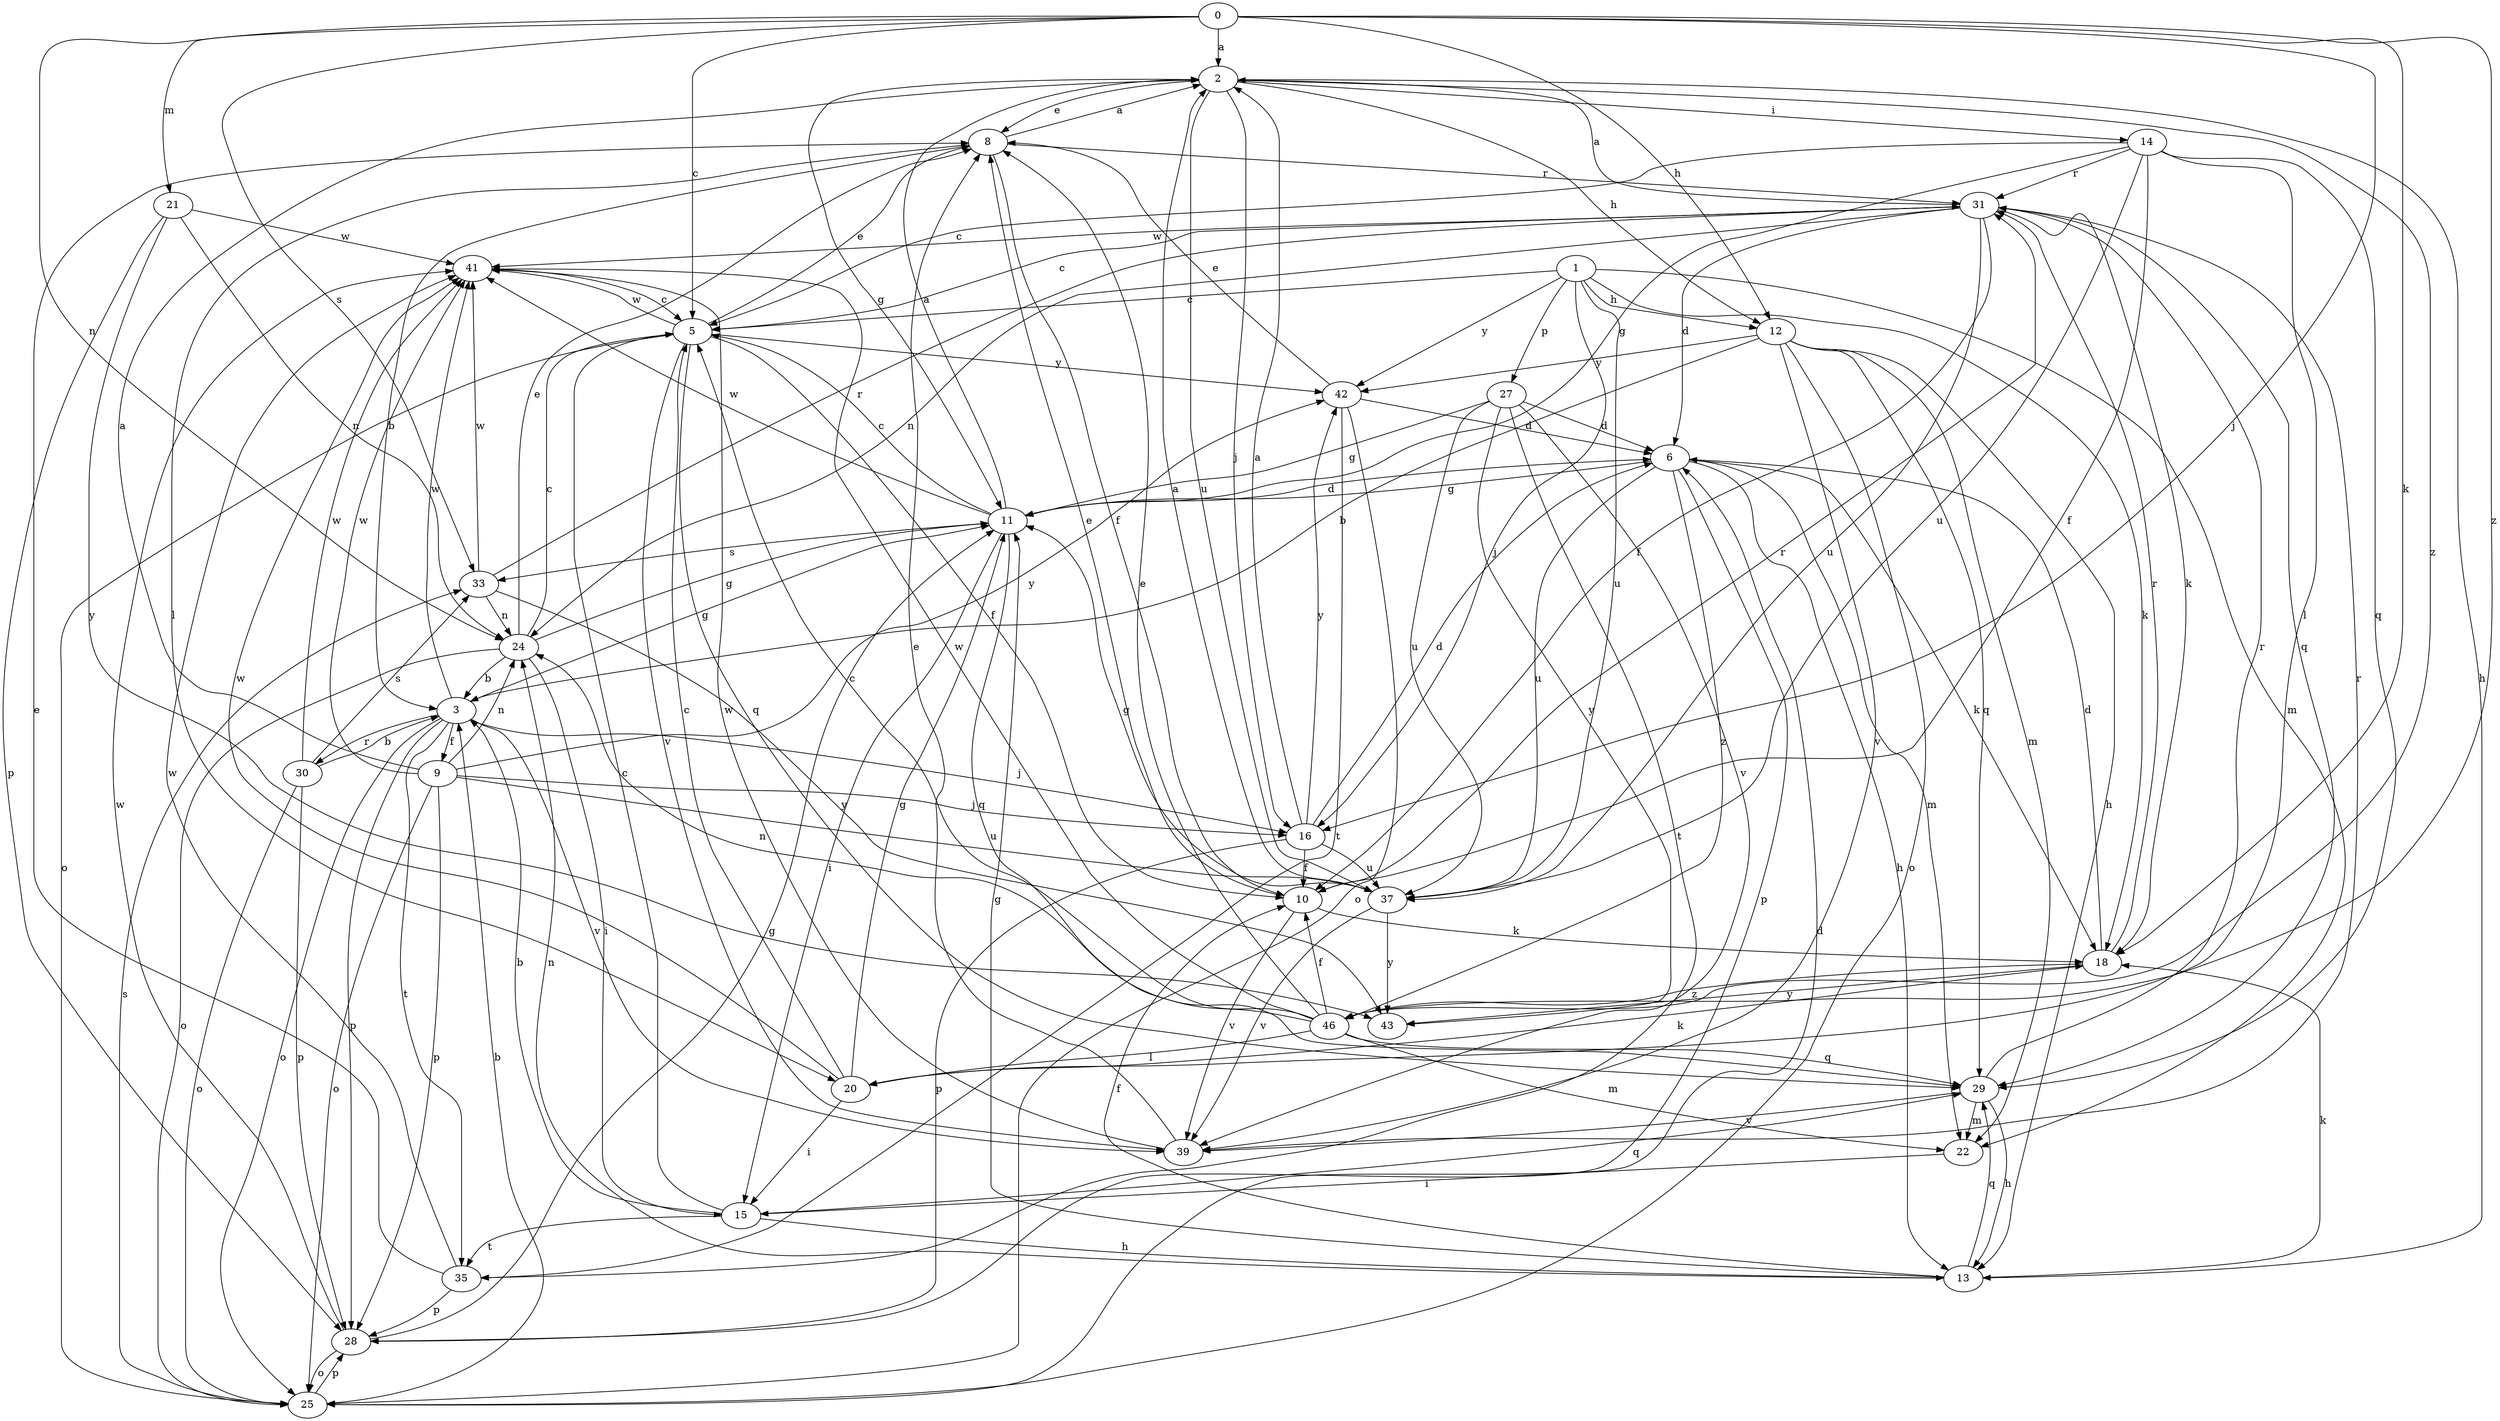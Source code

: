 strict digraph  {
0;
1;
2;
3;
5;
6;
8;
9;
10;
11;
12;
13;
14;
15;
16;
18;
20;
21;
22;
24;
25;
27;
28;
29;
30;
31;
33;
35;
37;
39;
41;
42;
43;
46;
0 -> 2  [label=a];
0 -> 5  [label=c];
0 -> 12  [label=h];
0 -> 16  [label=j];
0 -> 18  [label=k];
0 -> 21  [label=m];
0 -> 24  [label=n];
0 -> 33  [label=s];
0 -> 46  [label=z];
1 -> 5  [label=c];
1 -> 12  [label=h];
1 -> 16  [label=j];
1 -> 18  [label=k];
1 -> 22  [label=m];
1 -> 27  [label=p];
1 -> 37  [label=u];
1 -> 42  [label=y];
2 -> 8  [label=e];
2 -> 11  [label=g];
2 -> 12  [label=h];
2 -> 13  [label=h];
2 -> 14  [label=i];
2 -> 16  [label=j];
2 -> 37  [label=u];
2 -> 46  [label=z];
3 -> 9  [label=f];
3 -> 11  [label=g];
3 -> 16  [label=j];
3 -> 25  [label=o];
3 -> 28  [label=p];
3 -> 30  [label=r];
3 -> 35  [label=t];
3 -> 39  [label=v];
3 -> 41  [label=w];
5 -> 8  [label=e];
5 -> 10  [label=f];
5 -> 25  [label=o];
5 -> 29  [label=q];
5 -> 39  [label=v];
5 -> 41  [label=w];
5 -> 42  [label=y];
6 -> 11  [label=g];
6 -> 13  [label=h];
6 -> 18  [label=k];
6 -> 22  [label=m];
6 -> 28  [label=p];
6 -> 37  [label=u];
6 -> 46  [label=z];
8 -> 2  [label=a];
8 -> 3  [label=b];
8 -> 10  [label=f];
8 -> 20  [label=l];
8 -> 31  [label=r];
9 -> 2  [label=a];
9 -> 16  [label=j];
9 -> 24  [label=n];
9 -> 25  [label=o];
9 -> 28  [label=p];
9 -> 37  [label=u];
9 -> 41  [label=w];
9 -> 42  [label=y];
10 -> 8  [label=e];
10 -> 18  [label=k];
10 -> 31  [label=r];
10 -> 39  [label=v];
11 -> 2  [label=a];
11 -> 5  [label=c];
11 -> 6  [label=d];
11 -> 15  [label=i];
11 -> 29  [label=q];
11 -> 33  [label=s];
11 -> 41  [label=w];
12 -> 3  [label=b];
12 -> 13  [label=h];
12 -> 22  [label=m];
12 -> 25  [label=o];
12 -> 29  [label=q];
12 -> 39  [label=v];
12 -> 42  [label=y];
13 -> 10  [label=f];
13 -> 11  [label=g];
13 -> 18  [label=k];
13 -> 24  [label=n];
13 -> 29  [label=q];
14 -> 5  [label=c];
14 -> 10  [label=f];
14 -> 11  [label=g];
14 -> 20  [label=l];
14 -> 29  [label=q];
14 -> 31  [label=r];
14 -> 37  [label=u];
15 -> 3  [label=b];
15 -> 5  [label=c];
15 -> 13  [label=h];
15 -> 29  [label=q];
15 -> 35  [label=t];
16 -> 2  [label=a];
16 -> 6  [label=d];
16 -> 10  [label=f];
16 -> 28  [label=p];
16 -> 37  [label=u];
16 -> 42  [label=y];
18 -> 6  [label=d];
18 -> 31  [label=r];
18 -> 43  [label=y];
18 -> 46  [label=z];
20 -> 5  [label=c];
20 -> 11  [label=g];
20 -> 15  [label=i];
20 -> 18  [label=k];
20 -> 41  [label=w];
21 -> 24  [label=n];
21 -> 28  [label=p];
21 -> 41  [label=w];
21 -> 43  [label=y];
22 -> 15  [label=i];
24 -> 3  [label=b];
24 -> 5  [label=c];
24 -> 8  [label=e];
24 -> 11  [label=g];
24 -> 15  [label=i];
24 -> 25  [label=o];
25 -> 3  [label=b];
25 -> 6  [label=d];
25 -> 28  [label=p];
25 -> 33  [label=s];
27 -> 6  [label=d];
27 -> 11  [label=g];
27 -> 35  [label=t];
27 -> 37  [label=u];
27 -> 39  [label=v];
27 -> 43  [label=y];
28 -> 11  [label=g];
28 -> 25  [label=o];
28 -> 41  [label=w];
29 -> 13  [label=h];
29 -> 22  [label=m];
29 -> 31  [label=r];
29 -> 39  [label=v];
30 -> 3  [label=b];
30 -> 25  [label=o];
30 -> 28  [label=p];
30 -> 33  [label=s];
30 -> 41  [label=w];
31 -> 2  [label=a];
31 -> 5  [label=c];
31 -> 6  [label=d];
31 -> 10  [label=f];
31 -> 18  [label=k];
31 -> 24  [label=n];
31 -> 29  [label=q];
31 -> 37  [label=u];
31 -> 41  [label=w];
33 -> 24  [label=n];
33 -> 31  [label=r];
33 -> 41  [label=w];
33 -> 43  [label=y];
35 -> 8  [label=e];
35 -> 28  [label=p];
35 -> 41  [label=w];
37 -> 2  [label=a];
37 -> 11  [label=g];
37 -> 39  [label=v];
37 -> 43  [label=y];
39 -> 8  [label=e];
39 -> 31  [label=r];
39 -> 41  [label=w];
41 -> 5  [label=c];
42 -> 6  [label=d];
42 -> 8  [label=e];
42 -> 25  [label=o];
42 -> 35  [label=t];
46 -> 5  [label=c];
46 -> 8  [label=e];
46 -> 10  [label=f];
46 -> 20  [label=l];
46 -> 22  [label=m];
46 -> 24  [label=n];
46 -> 29  [label=q];
46 -> 41  [label=w];
}
